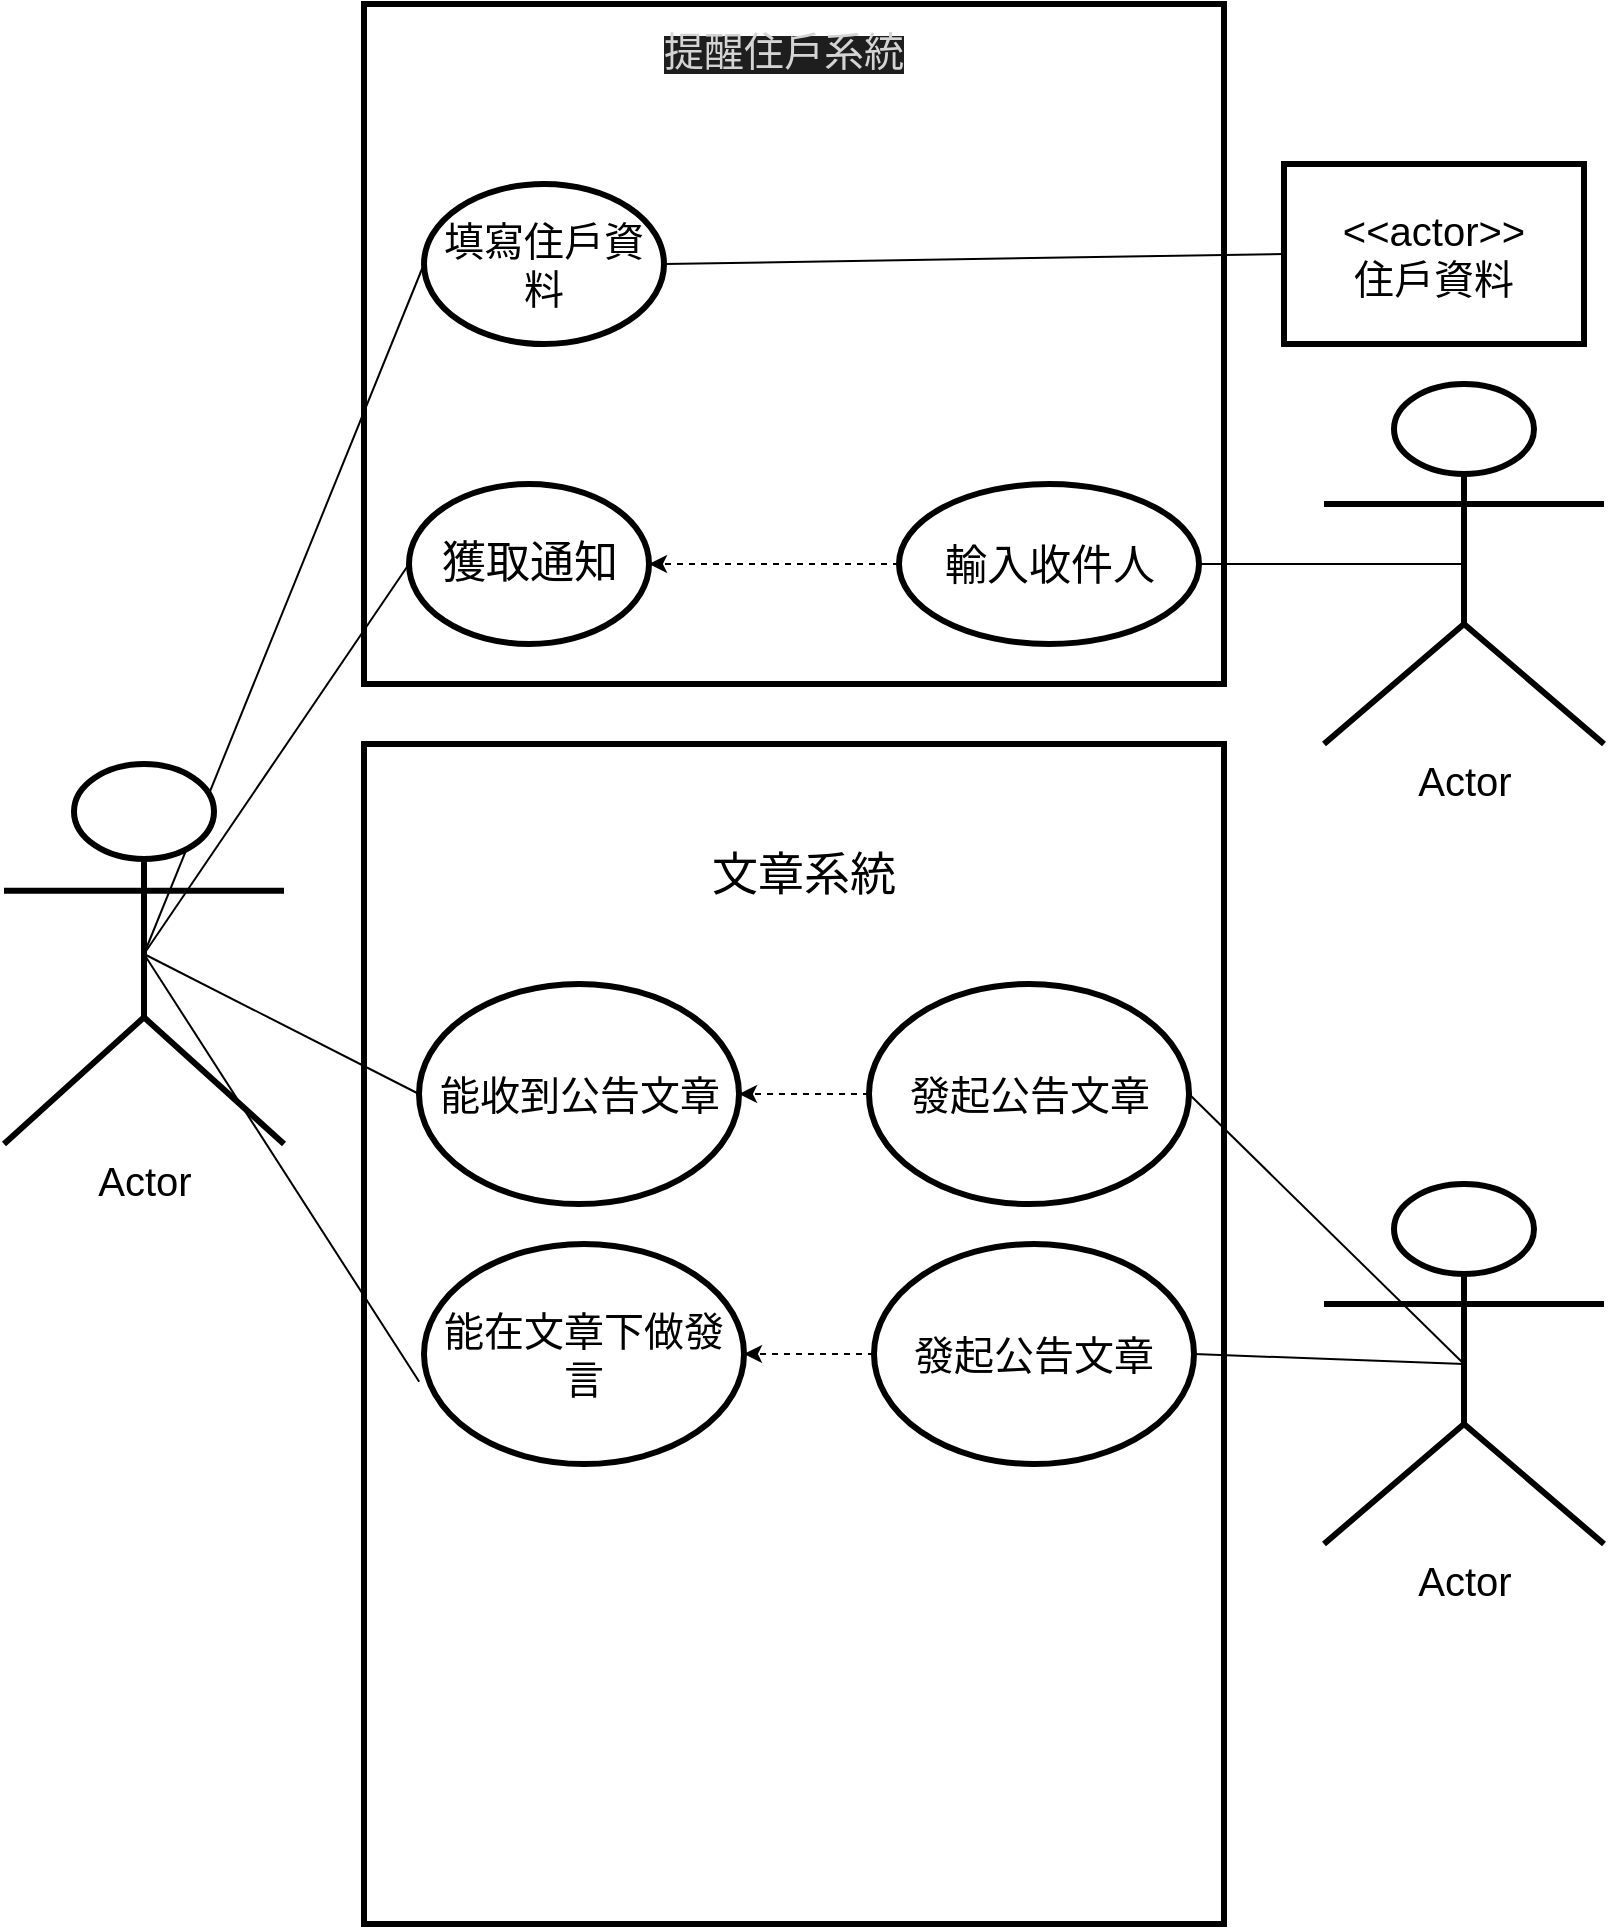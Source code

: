 <mxfile>
    <diagram id="BchvI7WIYb1rJNrYavdt" name="第1頁">
        <mxGraphModel dx="1231" dy="684" grid="1" gridSize="10" guides="1" tooltips="1" connect="1" arrows="0" fold="1" page="1" pageScale="1" pageWidth="827" pageHeight="1169" math="0" shadow="0">
            <root>
                <mxCell id="0"/>
                <mxCell id="1" parent="0"/>
                <mxCell id="2" value="" style="rounded=0;whiteSpace=wrap;html=1;fillColor=none;strokeWidth=3;" vertex="1" parent="1">
                    <mxGeometry x="190" y="10" width="430" height="340" as="geometry"/>
                </mxCell>
                <mxCell id="8" value="&lt;font style=&quot;font-size: 22px;&quot;&gt;獲取通知&lt;/font&gt;" style="ellipse;whiteSpace=wrap;html=1;strokeWidth=3;fillColor=none;" vertex="1" parent="1">
                    <mxGeometry x="212.5" y="250" width="120" height="80" as="geometry"/>
                </mxCell>
                <mxCell id="24" style="edgeStyle=none;html=1;exitX=0;exitY=0.5;exitDx=0;exitDy=0;entryX=1;entryY=0.5;entryDx=0;entryDy=0;dashed=1;fontSize=20;" edge="1" parent="1" source="12" target="8">
                    <mxGeometry relative="1" as="geometry">
                        <Array as="points">
                            <mxPoint x="412.5" y="290"/>
                        </Array>
                    </mxGeometry>
                </mxCell>
                <mxCell id="12" value="輸入收件人" style="ellipse;whiteSpace=wrap;html=1;strokeWidth=3;fontSize=21;fillColor=none;" vertex="1" parent="1">
                    <mxGeometry x="457.5" y="250" width="150" height="80" as="geometry"/>
                </mxCell>
                <mxCell id="14" value="&lt;div style=&quot;color: rgb(212, 212, 212); background-color: rgb(30, 30, 30); font-family: Consolas, &amp;quot;Courier New&amp;quot;, monospace; line-height: 19px;&quot;&gt;&lt;font style=&quot;font-size: 20px;&quot;&gt;提醒住戶系統&lt;/font&gt;&lt;/div&gt;" style="text;html=1;strokeColor=none;fillColor=none;align=center;verticalAlign=middle;whiteSpace=wrap;rounded=0;strokeWidth=3;fontSize=21;" vertex="1" parent="1">
                    <mxGeometry x="280" y="20" width="240" height="30" as="geometry"/>
                </mxCell>
                <mxCell id="30" style="edgeStyle=none;html=1;exitX=0.5;exitY=0.5;exitDx=0;exitDy=0;exitPerimeter=0;entryX=0;entryY=0.5;entryDx=0;entryDy=0;fontSize=20;endArrow=none;endFill=0;" edge="1" parent="1" source="15" target="8">
                    <mxGeometry relative="1" as="geometry"/>
                </mxCell>
                <mxCell id="31" style="edgeStyle=none;html=1;exitX=0.5;exitY=0.5;exitDx=0;exitDy=0;exitPerimeter=0;entryX=0;entryY=0.5;entryDx=0;entryDy=0;fontSize=20;endArrow=none;endFill=0;" edge="1" parent="1" source="15" target="21">
                    <mxGeometry relative="1" as="geometry"/>
                </mxCell>
                <mxCell id="32" style="edgeStyle=none;html=1;exitX=0.5;exitY=0.5;exitDx=0;exitDy=0;exitPerimeter=0;entryX=-0.015;entryY=0.626;entryDx=0;entryDy=0;entryPerimeter=0;fontSize=20;endArrow=none;endFill=0;" edge="1" parent="1" source="15" target="20">
                    <mxGeometry relative="1" as="geometry"/>
                </mxCell>
                <mxCell id="38" style="edgeStyle=none;html=1;exitX=0.5;exitY=0.5;exitDx=0;exitDy=0;exitPerimeter=0;fontSize=20;endArrow=none;endFill=0;entryX=0;entryY=0.5;entryDx=0;entryDy=0;" edge="1" parent="1" source="15" target="37">
                    <mxGeometry relative="1" as="geometry">
                        <mxPoint x="110" y="180" as="targetPoint"/>
                    </mxGeometry>
                </mxCell>
                <mxCell id="15" value="Actor" style="shape=umlActor;verticalLabelPosition=bottom;verticalAlign=top;html=1;outlineConnect=0;strokeWidth=3;fontSize=20;" vertex="1" parent="1">
                    <mxGeometry x="10" y="390" width="140" height="190" as="geometry"/>
                </mxCell>
                <mxCell id="29" style="edgeStyle=none;html=1;exitX=0.5;exitY=0.5;exitDx=0;exitDy=0;exitPerimeter=0;entryX=1;entryY=0.5;entryDx=0;entryDy=0;fontSize=20;endArrow=none;endFill=0;" edge="1" parent="1" source="16" target="12">
                    <mxGeometry relative="1" as="geometry"/>
                </mxCell>
                <mxCell id="16" value="Actor" style="shape=umlActor;verticalLabelPosition=bottom;verticalAlign=top;html=1;outlineConnect=0;strokeWidth=3;fontSize=20;" vertex="1" parent="1">
                    <mxGeometry x="670" y="200" width="140" height="180" as="geometry"/>
                </mxCell>
                <mxCell id="34" style="edgeStyle=none;html=1;exitX=0.5;exitY=0.5;exitDx=0;exitDy=0;exitPerimeter=0;entryX=1;entryY=0.5;entryDx=0;entryDy=0;fontSize=20;endArrow=none;endFill=0;" edge="1" parent="1" source="17" target="26">
                    <mxGeometry relative="1" as="geometry"/>
                </mxCell>
                <mxCell id="35" style="edgeStyle=none;html=1;exitX=0.5;exitY=0.5;exitDx=0;exitDy=0;exitPerimeter=0;entryX=1;entryY=0.5;entryDx=0;entryDy=0;fontSize=20;endArrow=none;endFill=0;" edge="1" parent="1" source="17" target="19">
                    <mxGeometry relative="1" as="geometry"/>
                </mxCell>
                <mxCell id="17" value="Actor" style="shape=umlActor;verticalLabelPosition=bottom;verticalAlign=top;html=1;outlineConnect=0;strokeWidth=3;fontSize=20;" vertex="1" parent="1">
                    <mxGeometry x="670" y="600" width="140" height="180" as="geometry"/>
                </mxCell>
                <mxCell id="18" value="" style="rounded=0;whiteSpace=wrap;html=1;strokeWidth=3;fontSize=20;fillColor=none;" vertex="1" parent="1">
                    <mxGeometry x="190" y="380" width="430" height="590" as="geometry"/>
                </mxCell>
                <mxCell id="27" style="edgeStyle=none;html=1;exitX=0;exitY=0.5;exitDx=0;exitDy=0;entryX=1;entryY=0.5;entryDx=0;entryDy=0;dashed=1;fontSize=20;" edge="1" parent="1" source="19" target="21">
                    <mxGeometry relative="1" as="geometry"/>
                </mxCell>
                <mxCell id="19" value="發起公告文章" style="ellipse;whiteSpace=wrap;html=1;strokeWidth=3;fontSize=20;fillColor=none;" vertex="1" parent="1">
                    <mxGeometry x="442.5" y="500" width="160" height="110" as="geometry"/>
                </mxCell>
                <mxCell id="20" value="能在文章下做發言" style="ellipse;whiteSpace=wrap;html=1;strokeWidth=3;fontSize=20;fillColor=none;" vertex="1" parent="1">
                    <mxGeometry x="220" y="630" width="160" height="110" as="geometry"/>
                </mxCell>
                <mxCell id="21" value="能收到公告文章" style="ellipse;whiteSpace=wrap;html=1;strokeWidth=3;fontSize=20;fillColor=none;" vertex="1" parent="1">
                    <mxGeometry x="217.5" y="500" width="160" height="110" as="geometry"/>
                </mxCell>
                <mxCell id="25" value="&lt;font style=&quot;font-size: 23px;&quot;&gt;文章系統&lt;/font&gt;" style="text;html=1;strokeColor=none;fillColor=none;align=center;verticalAlign=middle;whiteSpace=wrap;rounded=0;strokeWidth=3;fontSize=20;" vertex="1" parent="1">
                    <mxGeometry x="320" y="420" width="180" height="50" as="geometry"/>
                </mxCell>
                <mxCell id="28" style="edgeStyle=none;html=1;exitX=0;exitY=0.5;exitDx=0;exitDy=0;entryX=1;entryY=0.5;entryDx=0;entryDy=0;dashed=1;fontSize=20;" edge="1" parent="1" source="26" target="20">
                    <mxGeometry relative="1" as="geometry"/>
                </mxCell>
                <mxCell id="26" value="發起公告文章" style="ellipse;whiteSpace=wrap;html=1;strokeWidth=3;fontSize=20;fillColor=none;" vertex="1" parent="1">
                    <mxGeometry x="445" y="630" width="160" height="110" as="geometry"/>
                </mxCell>
                <mxCell id="36" value="&amp;lt;&amp;lt;actor&amp;gt;&amp;gt;&lt;br&gt;住戶資料" style="rounded=0;whiteSpace=wrap;html=1;strokeWidth=3;fontSize=20;fillColor=none;" vertex="1" parent="1">
                    <mxGeometry x="650" y="90" width="150" height="90" as="geometry"/>
                </mxCell>
                <mxCell id="39" style="edgeStyle=none;html=1;exitX=1;exitY=0.5;exitDx=0;exitDy=0;entryX=0;entryY=0.5;entryDx=0;entryDy=0;fontSize=20;endArrow=none;endFill=0;" edge="1" parent="1" source="37" target="36">
                    <mxGeometry relative="1" as="geometry"/>
                </mxCell>
                <mxCell id="37" value="填寫住戶資料" style="ellipse;whiteSpace=wrap;html=1;strokeWidth=3;fontSize=20;fillColor=none;" vertex="1" parent="1">
                    <mxGeometry x="220" y="100" width="120" height="80" as="geometry"/>
                </mxCell>
            </root>
        </mxGraphModel>
    </diagram>
</mxfile>